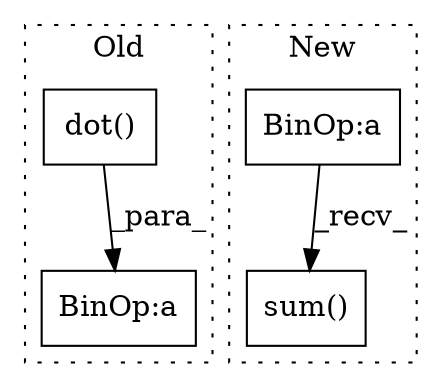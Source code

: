digraph G {
subgraph cluster0 {
1 [label="dot()" a="75" s="8492,8505" l="9,1" shape="box"];
4 [label="BinOp:a" a="82" s="8496" l="35" shape="box"];
label = "Old";
style="dotted";
}
subgraph cluster1 {
2 [label="sum()" a="75" s="6776" l="61" shape="box"];
3 [label="BinOp:a" a="82" s="6803" l="3" shape="box"];
label = "New";
style="dotted";
}
1 -> 4 [label="_para_"];
3 -> 2 [label="_recv_"];
}